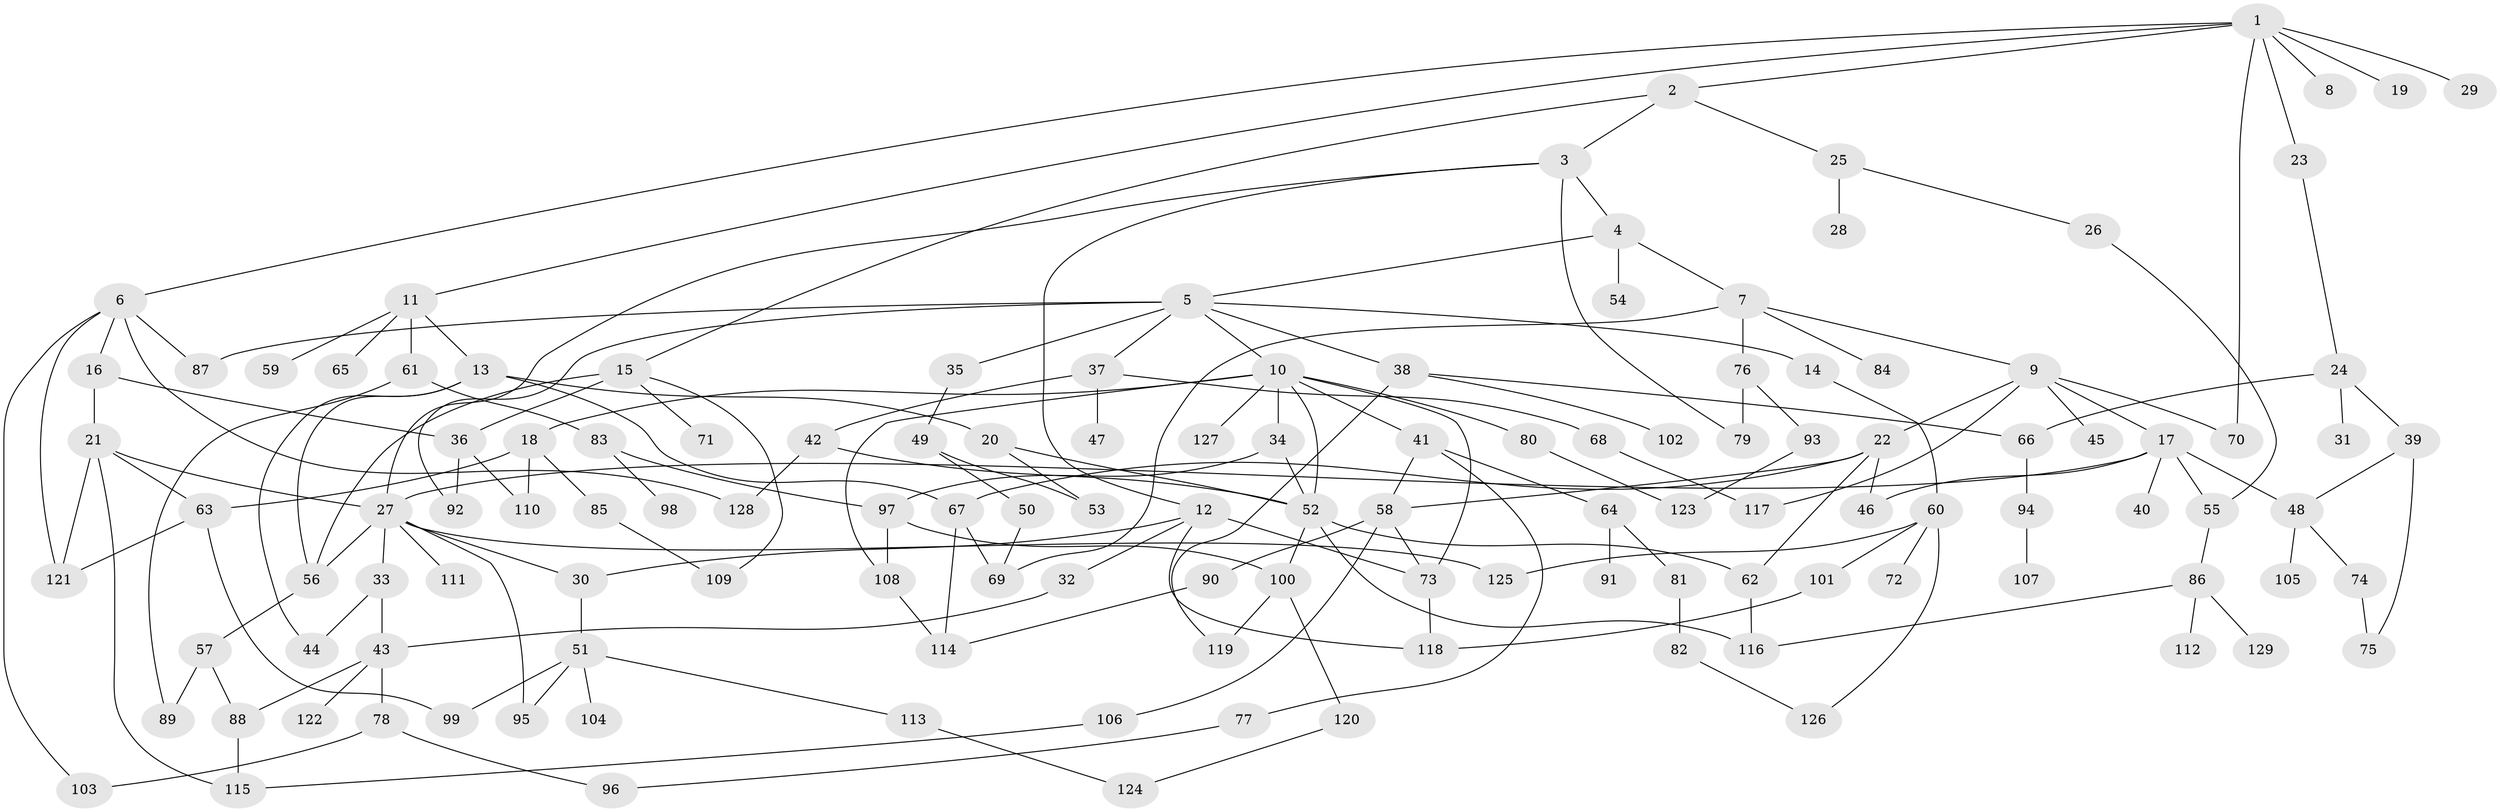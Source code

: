 // coarse degree distribution, {7: 0.0449438202247191, 4: 0.1348314606741573, 5: 0.0449438202247191, 10: 0.02247191011235955, 9: 0.011235955056179775, 1: 0.16853932584269662, 6: 0.0449438202247191, 2: 0.3146067415730337, 3: 0.20224719101123595, 12: 0.011235955056179775}
// Generated by graph-tools (version 1.1) at 2025/51/02/27/25 19:51:36]
// undirected, 129 vertices, 185 edges
graph export_dot {
graph [start="1"]
  node [color=gray90,style=filled];
  1;
  2;
  3;
  4;
  5;
  6;
  7;
  8;
  9;
  10;
  11;
  12;
  13;
  14;
  15;
  16;
  17;
  18;
  19;
  20;
  21;
  22;
  23;
  24;
  25;
  26;
  27;
  28;
  29;
  30;
  31;
  32;
  33;
  34;
  35;
  36;
  37;
  38;
  39;
  40;
  41;
  42;
  43;
  44;
  45;
  46;
  47;
  48;
  49;
  50;
  51;
  52;
  53;
  54;
  55;
  56;
  57;
  58;
  59;
  60;
  61;
  62;
  63;
  64;
  65;
  66;
  67;
  68;
  69;
  70;
  71;
  72;
  73;
  74;
  75;
  76;
  77;
  78;
  79;
  80;
  81;
  82;
  83;
  84;
  85;
  86;
  87;
  88;
  89;
  90;
  91;
  92;
  93;
  94;
  95;
  96;
  97;
  98;
  99;
  100;
  101;
  102;
  103;
  104;
  105;
  106;
  107;
  108;
  109;
  110;
  111;
  112;
  113;
  114;
  115;
  116;
  117;
  118;
  119;
  120;
  121;
  122;
  123;
  124;
  125;
  126;
  127;
  128;
  129;
  1 -- 2;
  1 -- 6;
  1 -- 8;
  1 -- 11;
  1 -- 19;
  1 -- 23;
  1 -- 29;
  1 -- 70;
  2 -- 3;
  2 -- 15;
  2 -- 25;
  3 -- 4;
  3 -- 12;
  3 -- 79;
  3 -- 27;
  4 -- 5;
  4 -- 7;
  4 -- 54;
  5 -- 10;
  5 -- 14;
  5 -- 35;
  5 -- 37;
  5 -- 38;
  5 -- 87;
  5 -- 92;
  6 -- 16;
  6 -- 87;
  6 -- 121;
  6 -- 128;
  6 -- 103;
  7 -- 9;
  7 -- 76;
  7 -- 84;
  7 -- 69;
  9 -- 17;
  9 -- 22;
  9 -- 45;
  9 -- 70;
  9 -- 117;
  10 -- 18;
  10 -- 34;
  10 -- 41;
  10 -- 52;
  10 -- 80;
  10 -- 127;
  10 -- 73;
  10 -- 108;
  11 -- 13;
  11 -- 59;
  11 -- 61;
  11 -- 65;
  12 -- 32;
  12 -- 73;
  12 -- 30;
  12 -- 118;
  13 -- 20;
  13 -- 56;
  13 -- 44;
  13 -- 67;
  14 -- 60;
  15 -- 71;
  15 -- 109;
  15 -- 36;
  15 -- 56;
  16 -- 21;
  16 -- 36;
  17 -- 40;
  17 -- 48;
  17 -- 55;
  17 -- 46;
  17 -- 27;
  18 -- 85;
  18 -- 110;
  18 -- 63;
  20 -- 53;
  20 -- 52;
  21 -- 27;
  21 -- 63;
  21 -- 115;
  21 -- 121;
  22 -- 46;
  22 -- 58;
  22 -- 62;
  22 -- 67;
  23 -- 24;
  24 -- 31;
  24 -- 39;
  24 -- 66;
  25 -- 26;
  25 -- 28;
  26 -- 55;
  27 -- 30;
  27 -- 33;
  27 -- 111;
  27 -- 56;
  27 -- 95;
  27 -- 125;
  30 -- 51;
  32 -- 43;
  33 -- 43;
  33 -- 44;
  34 -- 97;
  34 -- 52;
  35 -- 49;
  36 -- 92;
  36 -- 110;
  37 -- 42;
  37 -- 47;
  37 -- 68;
  38 -- 102;
  38 -- 119;
  38 -- 66;
  39 -- 48;
  39 -- 75;
  41 -- 64;
  41 -- 77;
  41 -- 58;
  42 -- 52;
  42 -- 128;
  43 -- 78;
  43 -- 88;
  43 -- 122;
  48 -- 74;
  48 -- 105;
  49 -- 50;
  49 -- 53;
  50 -- 69;
  51 -- 95;
  51 -- 99;
  51 -- 104;
  51 -- 113;
  52 -- 100;
  52 -- 116;
  52 -- 62;
  55 -- 86;
  56 -- 57;
  57 -- 89;
  57 -- 88;
  58 -- 90;
  58 -- 106;
  58 -- 73;
  60 -- 72;
  60 -- 101;
  60 -- 125;
  60 -- 126;
  61 -- 83;
  61 -- 89;
  62 -- 116;
  63 -- 99;
  63 -- 121;
  64 -- 81;
  64 -- 91;
  66 -- 94;
  67 -- 69;
  67 -- 114;
  68 -- 117;
  73 -- 118;
  74 -- 75;
  76 -- 93;
  76 -- 79;
  77 -- 96;
  78 -- 103;
  78 -- 96;
  80 -- 123;
  81 -- 82;
  82 -- 126;
  83 -- 97;
  83 -- 98;
  85 -- 109;
  86 -- 112;
  86 -- 129;
  86 -- 116;
  88 -- 115;
  90 -- 114;
  93 -- 123;
  94 -- 107;
  97 -- 108;
  97 -- 100;
  100 -- 120;
  100 -- 119;
  101 -- 118;
  106 -- 115;
  108 -- 114;
  113 -- 124;
  120 -- 124;
}
